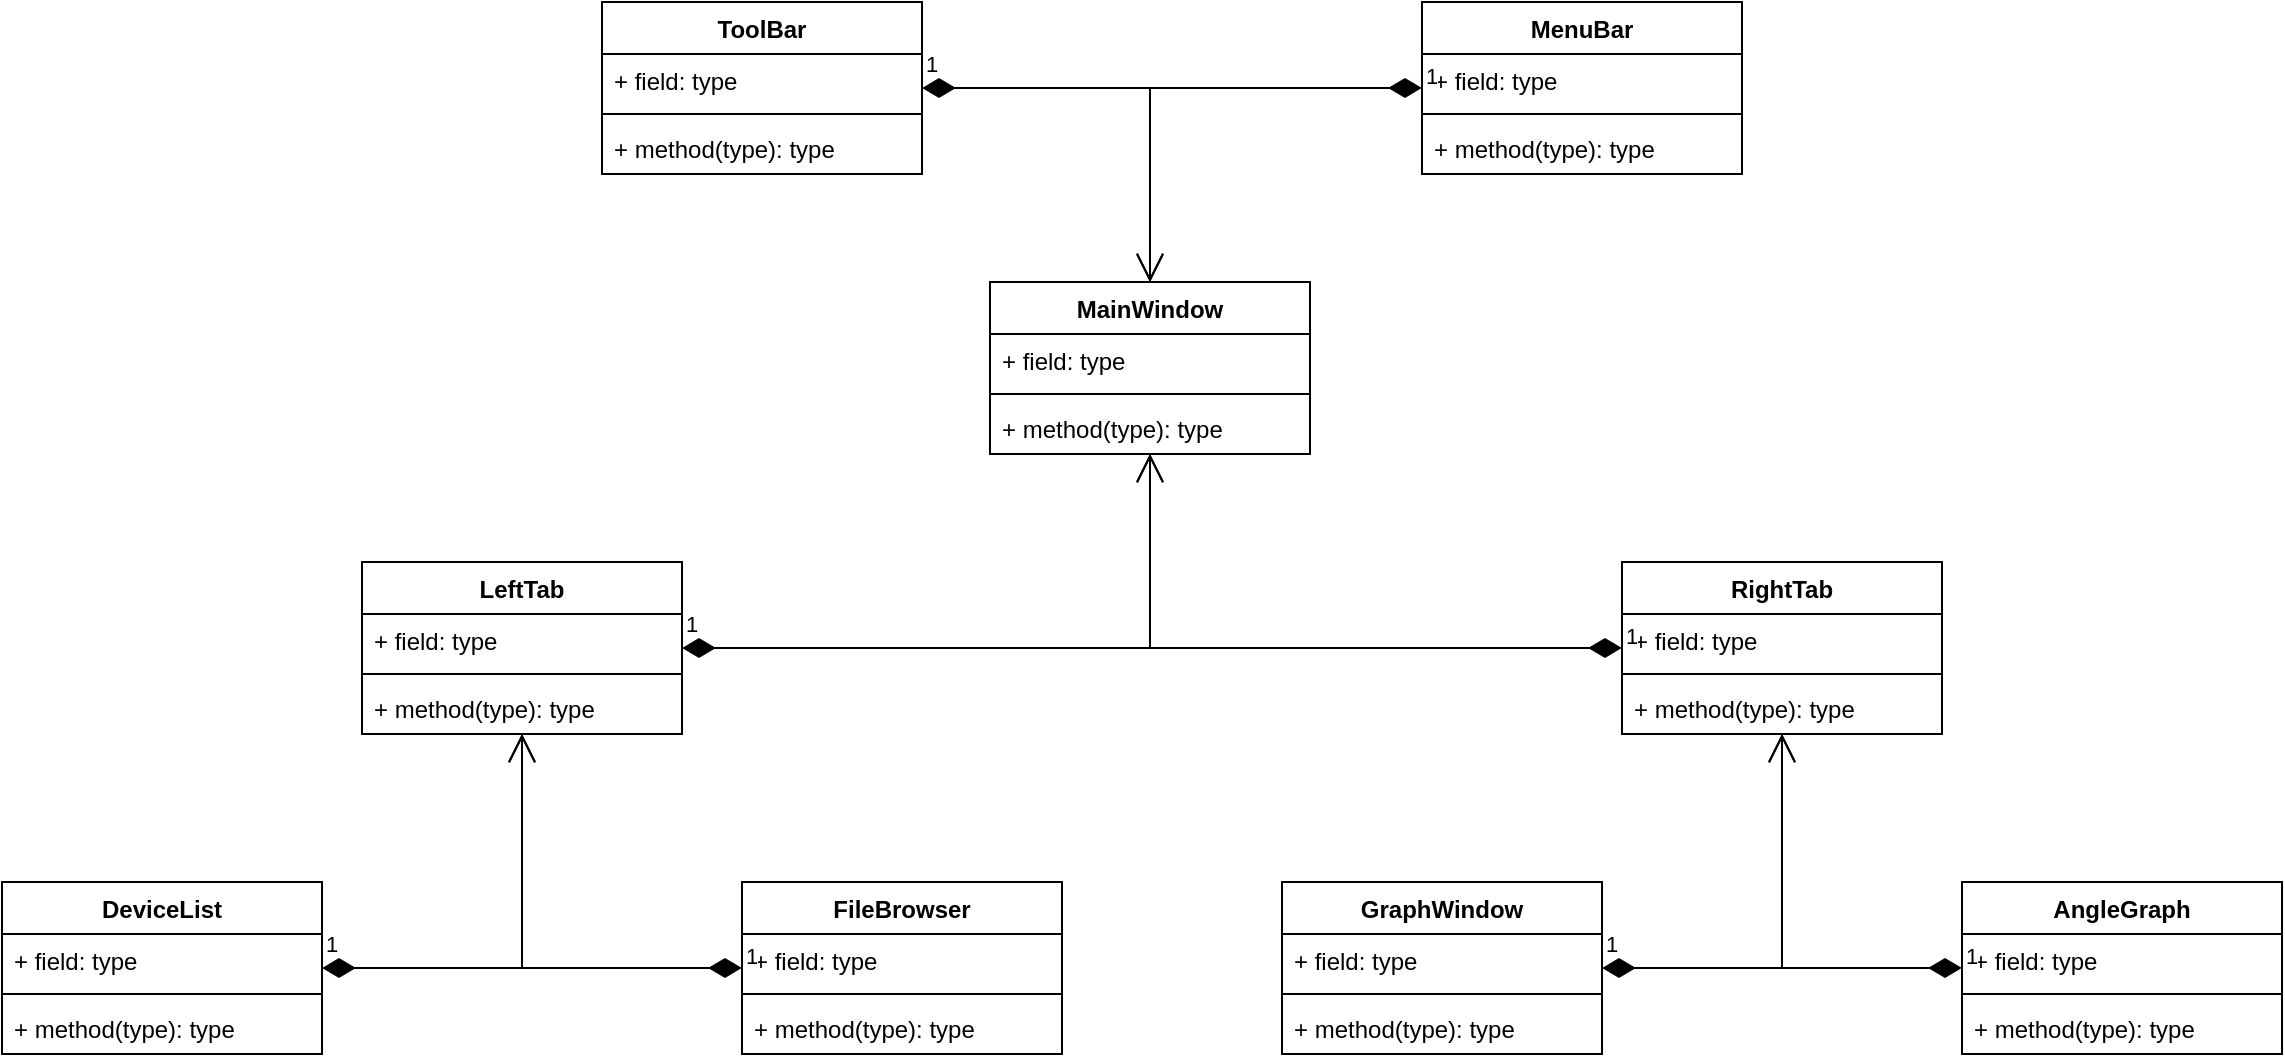 <mxfile version="20.3.0" type="github">
  <diagram id="C5RBs43oDa-KdzZeNtuy" name="Page-1">
    <mxGraphModel dx="2249" dy="794" grid="1" gridSize="10" guides="1" tooltips="1" connect="1" arrows="1" fold="1" page="1" pageScale="1" pageWidth="827" pageHeight="1169" math="0" shadow="0">
      <root>
        <mxCell id="WIyWlLk6GJQsqaUBKTNV-0" />
        <mxCell id="WIyWlLk6GJQsqaUBKTNV-1" parent="WIyWlLk6GJQsqaUBKTNV-0" />
        <mxCell id="hrHsHasM8kGhDxBaZL0c-0" value="MainWindow" style="swimlane;fontStyle=1;align=center;verticalAlign=top;childLayout=stackLayout;horizontal=1;startSize=26;horizontalStack=0;resizeParent=1;resizeParentMax=0;resizeLast=0;collapsible=1;marginBottom=0;" vertex="1" parent="WIyWlLk6GJQsqaUBKTNV-1">
          <mxGeometry x="254" y="170" width="160" height="86" as="geometry" />
        </mxCell>
        <mxCell id="hrHsHasM8kGhDxBaZL0c-1" value="+ field: type" style="text;strokeColor=none;fillColor=none;align=left;verticalAlign=top;spacingLeft=4;spacingRight=4;overflow=hidden;rotatable=0;points=[[0,0.5],[1,0.5]];portConstraint=eastwest;" vertex="1" parent="hrHsHasM8kGhDxBaZL0c-0">
          <mxGeometry y="26" width="160" height="26" as="geometry" />
        </mxCell>
        <mxCell id="hrHsHasM8kGhDxBaZL0c-2" value="" style="line;strokeWidth=1;fillColor=none;align=left;verticalAlign=middle;spacingTop=-1;spacingLeft=3;spacingRight=3;rotatable=0;labelPosition=right;points=[];portConstraint=eastwest;strokeColor=inherit;" vertex="1" parent="hrHsHasM8kGhDxBaZL0c-0">
          <mxGeometry y="52" width="160" height="8" as="geometry" />
        </mxCell>
        <mxCell id="hrHsHasM8kGhDxBaZL0c-3" value="+ method(type): type" style="text;strokeColor=none;fillColor=none;align=left;verticalAlign=top;spacingLeft=4;spacingRight=4;overflow=hidden;rotatable=0;points=[[0,0.5],[1,0.5]];portConstraint=eastwest;" vertex="1" parent="hrHsHasM8kGhDxBaZL0c-0">
          <mxGeometry y="60" width="160" height="26" as="geometry" />
        </mxCell>
        <mxCell id="hrHsHasM8kGhDxBaZL0c-4" value="GraphWindow" style="swimlane;fontStyle=1;align=center;verticalAlign=top;childLayout=stackLayout;horizontal=1;startSize=26;horizontalStack=0;resizeParent=1;resizeParentMax=0;resizeLast=0;collapsible=1;marginBottom=0;" vertex="1" parent="WIyWlLk6GJQsqaUBKTNV-1">
          <mxGeometry x="400" y="470" width="160" height="86" as="geometry" />
        </mxCell>
        <mxCell id="hrHsHasM8kGhDxBaZL0c-5" value="+ field: type" style="text;strokeColor=none;fillColor=none;align=left;verticalAlign=top;spacingLeft=4;spacingRight=4;overflow=hidden;rotatable=0;points=[[0,0.5],[1,0.5]];portConstraint=eastwest;" vertex="1" parent="hrHsHasM8kGhDxBaZL0c-4">
          <mxGeometry y="26" width="160" height="26" as="geometry" />
        </mxCell>
        <mxCell id="hrHsHasM8kGhDxBaZL0c-6" value="" style="line;strokeWidth=1;fillColor=none;align=left;verticalAlign=middle;spacingTop=-1;spacingLeft=3;spacingRight=3;rotatable=0;labelPosition=right;points=[];portConstraint=eastwest;strokeColor=inherit;" vertex="1" parent="hrHsHasM8kGhDxBaZL0c-4">
          <mxGeometry y="52" width="160" height="8" as="geometry" />
        </mxCell>
        <mxCell id="hrHsHasM8kGhDxBaZL0c-7" value="+ method(type): type" style="text;strokeColor=none;fillColor=none;align=left;verticalAlign=top;spacingLeft=4;spacingRight=4;overflow=hidden;rotatable=0;points=[[0,0.5],[1,0.5]];portConstraint=eastwest;" vertex="1" parent="hrHsHasM8kGhDxBaZL0c-4">
          <mxGeometry y="60" width="160" height="26" as="geometry" />
        </mxCell>
        <mxCell id="hrHsHasM8kGhDxBaZL0c-8" value="AngleGraph" style="swimlane;fontStyle=1;align=center;verticalAlign=top;childLayout=stackLayout;horizontal=1;startSize=26;horizontalStack=0;resizeParent=1;resizeParentMax=0;resizeLast=0;collapsible=1;marginBottom=0;" vertex="1" parent="WIyWlLk6GJQsqaUBKTNV-1">
          <mxGeometry x="740" y="470" width="160" height="86" as="geometry" />
        </mxCell>
        <mxCell id="hrHsHasM8kGhDxBaZL0c-9" value="+ field: type" style="text;strokeColor=none;fillColor=none;align=left;verticalAlign=top;spacingLeft=4;spacingRight=4;overflow=hidden;rotatable=0;points=[[0,0.5],[1,0.5]];portConstraint=eastwest;" vertex="1" parent="hrHsHasM8kGhDxBaZL0c-8">
          <mxGeometry y="26" width="160" height="26" as="geometry" />
        </mxCell>
        <mxCell id="hrHsHasM8kGhDxBaZL0c-10" value="" style="line;strokeWidth=1;fillColor=none;align=left;verticalAlign=middle;spacingTop=-1;spacingLeft=3;spacingRight=3;rotatable=0;labelPosition=right;points=[];portConstraint=eastwest;strokeColor=inherit;" vertex="1" parent="hrHsHasM8kGhDxBaZL0c-8">
          <mxGeometry y="52" width="160" height="8" as="geometry" />
        </mxCell>
        <mxCell id="hrHsHasM8kGhDxBaZL0c-11" value="+ method(type): type" style="text;strokeColor=none;fillColor=none;align=left;verticalAlign=top;spacingLeft=4;spacingRight=4;overflow=hidden;rotatable=0;points=[[0,0.5],[1,0.5]];portConstraint=eastwest;" vertex="1" parent="hrHsHasM8kGhDxBaZL0c-8">
          <mxGeometry y="60" width="160" height="26" as="geometry" />
        </mxCell>
        <mxCell id="hrHsHasM8kGhDxBaZL0c-12" value="ToolBar" style="swimlane;fontStyle=1;align=center;verticalAlign=top;childLayout=stackLayout;horizontal=1;startSize=26;horizontalStack=0;resizeParent=1;resizeParentMax=0;resizeLast=0;collapsible=1;marginBottom=0;" vertex="1" parent="WIyWlLk6GJQsqaUBKTNV-1">
          <mxGeometry x="60" y="30" width="160" height="86" as="geometry" />
        </mxCell>
        <mxCell id="hrHsHasM8kGhDxBaZL0c-13" value="+ field: type" style="text;strokeColor=none;fillColor=none;align=left;verticalAlign=top;spacingLeft=4;spacingRight=4;overflow=hidden;rotatable=0;points=[[0,0.5],[1,0.5]];portConstraint=eastwest;" vertex="1" parent="hrHsHasM8kGhDxBaZL0c-12">
          <mxGeometry y="26" width="160" height="26" as="geometry" />
        </mxCell>
        <mxCell id="hrHsHasM8kGhDxBaZL0c-14" value="" style="line;strokeWidth=1;fillColor=none;align=left;verticalAlign=middle;spacingTop=-1;spacingLeft=3;spacingRight=3;rotatable=0;labelPosition=right;points=[];portConstraint=eastwest;strokeColor=inherit;" vertex="1" parent="hrHsHasM8kGhDxBaZL0c-12">
          <mxGeometry y="52" width="160" height="8" as="geometry" />
        </mxCell>
        <mxCell id="hrHsHasM8kGhDxBaZL0c-15" value="+ method(type): type" style="text;strokeColor=none;fillColor=none;align=left;verticalAlign=top;spacingLeft=4;spacingRight=4;overflow=hidden;rotatable=0;points=[[0,0.5],[1,0.5]];portConstraint=eastwest;" vertex="1" parent="hrHsHasM8kGhDxBaZL0c-12">
          <mxGeometry y="60" width="160" height="26" as="geometry" />
        </mxCell>
        <mxCell id="hrHsHasM8kGhDxBaZL0c-16" value="MenuBar" style="swimlane;fontStyle=1;align=center;verticalAlign=top;childLayout=stackLayout;horizontal=1;startSize=26;horizontalStack=0;resizeParent=1;resizeParentMax=0;resizeLast=0;collapsible=1;marginBottom=0;" vertex="1" parent="WIyWlLk6GJQsqaUBKTNV-1">
          <mxGeometry x="470" y="30" width="160" height="86" as="geometry" />
        </mxCell>
        <mxCell id="hrHsHasM8kGhDxBaZL0c-17" value="+ field: type" style="text;strokeColor=none;fillColor=none;align=left;verticalAlign=top;spacingLeft=4;spacingRight=4;overflow=hidden;rotatable=0;points=[[0,0.5],[1,0.5]];portConstraint=eastwest;" vertex="1" parent="hrHsHasM8kGhDxBaZL0c-16">
          <mxGeometry y="26" width="160" height="26" as="geometry" />
        </mxCell>
        <mxCell id="hrHsHasM8kGhDxBaZL0c-18" value="" style="line;strokeWidth=1;fillColor=none;align=left;verticalAlign=middle;spacingTop=-1;spacingLeft=3;spacingRight=3;rotatable=0;labelPosition=right;points=[];portConstraint=eastwest;strokeColor=inherit;" vertex="1" parent="hrHsHasM8kGhDxBaZL0c-16">
          <mxGeometry y="52" width="160" height="8" as="geometry" />
        </mxCell>
        <mxCell id="hrHsHasM8kGhDxBaZL0c-19" value="+ method(type): type" style="text;strokeColor=none;fillColor=none;align=left;verticalAlign=top;spacingLeft=4;spacingRight=4;overflow=hidden;rotatable=0;points=[[0,0.5],[1,0.5]];portConstraint=eastwest;" vertex="1" parent="hrHsHasM8kGhDxBaZL0c-16">
          <mxGeometry y="60" width="160" height="26" as="geometry" />
        </mxCell>
        <mxCell id="hrHsHasM8kGhDxBaZL0c-20" value="DeviceList" style="swimlane;fontStyle=1;align=center;verticalAlign=top;childLayout=stackLayout;horizontal=1;startSize=26;horizontalStack=0;resizeParent=1;resizeParentMax=0;resizeLast=0;collapsible=1;marginBottom=0;" vertex="1" parent="WIyWlLk6GJQsqaUBKTNV-1">
          <mxGeometry x="-240" y="470" width="160" height="86" as="geometry" />
        </mxCell>
        <mxCell id="hrHsHasM8kGhDxBaZL0c-21" value="+ field: type" style="text;strokeColor=none;fillColor=none;align=left;verticalAlign=top;spacingLeft=4;spacingRight=4;overflow=hidden;rotatable=0;points=[[0,0.5],[1,0.5]];portConstraint=eastwest;" vertex="1" parent="hrHsHasM8kGhDxBaZL0c-20">
          <mxGeometry y="26" width="160" height="26" as="geometry" />
        </mxCell>
        <mxCell id="hrHsHasM8kGhDxBaZL0c-22" value="" style="line;strokeWidth=1;fillColor=none;align=left;verticalAlign=middle;spacingTop=-1;spacingLeft=3;spacingRight=3;rotatable=0;labelPosition=right;points=[];portConstraint=eastwest;strokeColor=inherit;" vertex="1" parent="hrHsHasM8kGhDxBaZL0c-20">
          <mxGeometry y="52" width="160" height="8" as="geometry" />
        </mxCell>
        <mxCell id="hrHsHasM8kGhDxBaZL0c-23" value="+ method(type): type" style="text;strokeColor=none;fillColor=none;align=left;verticalAlign=top;spacingLeft=4;spacingRight=4;overflow=hidden;rotatable=0;points=[[0,0.5],[1,0.5]];portConstraint=eastwest;" vertex="1" parent="hrHsHasM8kGhDxBaZL0c-20">
          <mxGeometry y="60" width="160" height="26" as="geometry" />
        </mxCell>
        <mxCell id="hrHsHasM8kGhDxBaZL0c-24" value="FileBrowser" style="swimlane;fontStyle=1;align=center;verticalAlign=top;childLayout=stackLayout;horizontal=1;startSize=26;horizontalStack=0;resizeParent=1;resizeParentMax=0;resizeLast=0;collapsible=1;marginBottom=0;" vertex="1" parent="WIyWlLk6GJQsqaUBKTNV-1">
          <mxGeometry x="130" y="470" width="160" height="86" as="geometry" />
        </mxCell>
        <mxCell id="hrHsHasM8kGhDxBaZL0c-25" value="+ field: type" style="text;strokeColor=none;fillColor=none;align=left;verticalAlign=top;spacingLeft=4;spacingRight=4;overflow=hidden;rotatable=0;points=[[0,0.5],[1,0.5]];portConstraint=eastwest;" vertex="1" parent="hrHsHasM8kGhDxBaZL0c-24">
          <mxGeometry y="26" width="160" height="26" as="geometry" />
        </mxCell>
        <mxCell id="hrHsHasM8kGhDxBaZL0c-26" value="" style="line;strokeWidth=1;fillColor=none;align=left;verticalAlign=middle;spacingTop=-1;spacingLeft=3;spacingRight=3;rotatable=0;labelPosition=right;points=[];portConstraint=eastwest;strokeColor=inherit;" vertex="1" parent="hrHsHasM8kGhDxBaZL0c-24">
          <mxGeometry y="52" width="160" height="8" as="geometry" />
        </mxCell>
        <mxCell id="hrHsHasM8kGhDxBaZL0c-27" value="+ method(type): type" style="text;strokeColor=none;fillColor=none;align=left;verticalAlign=top;spacingLeft=4;spacingRight=4;overflow=hidden;rotatable=0;points=[[0,0.5],[1,0.5]];portConstraint=eastwest;" vertex="1" parent="hrHsHasM8kGhDxBaZL0c-24">
          <mxGeometry y="60" width="160" height="26" as="geometry" />
        </mxCell>
        <mxCell id="hrHsHasM8kGhDxBaZL0c-28" value="RightTab" style="swimlane;fontStyle=1;align=center;verticalAlign=top;childLayout=stackLayout;horizontal=1;startSize=26;horizontalStack=0;resizeParent=1;resizeParentMax=0;resizeLast=0;collapsible=1;marginBottom=0;" vertex="1" parent="WIyWlLk6GJQsqaUBKTNV-1">
          <mxGeometry x="570" y="310" width="160" height="86" as="geometry" />
        </mxCell>
        <mxCell id="hrHsHasM8kGhDxBaZL0c-29" value="+ field: type" style="text;strokeColor=none;fillColor=none;align=left;verticalAlign=top;spacingLeft=4;spacingRight=4;overflow=hidden;rotatable=0;points=[[0,0.5],[1,0.5]];portConstraint=eastwest;" vertex="1" parent="hrHsHasM8kGhDxBaZL0c-28">
          <mxGeometry y="26" width="160" height="26" as="geometry" />
        </mxCell>
        <mxCell id="hrHsHasM8kGhDxBaZL0c-30" value="" style="line;strokeWidth=1;fillColor=none;align=left;verticalAlign=middle;spacingTop=-1;spacingLeft=3;spacingRight=3;rotatable=0;labelPosition=right;points=[];portConstraint=eastwest;strokeColor=inherit;" vertex="1" parent="hrHsHasM8kGhDxBaZL0c-28">
          <mxGeometry y="52" width="160" height="8" as="geometry" />
        </mxCell>
        <mxCell id="hrHsHasM8kGhDxBaZL0c-31" value="+ method(type): type" style="text;strokeColor=none;fillColor=none;align=left;verticalAlign=top;spacingLeft=4;spacingRight=4;overflow=hidden;rotatable=0;points=[[0,0.5],[1,0.5]];portConstraint=eastwest;" vertex="1" parent="hrHsHasM8kGhDxBaZL0c-28">
          <mxGeometry y="60" width="160" height="26" as="geometry" />
        </mxCell>
        <mxCell id="hrHsHasM8kGhDxBaZL0c-33" value="LeftTab" style="swimlane;fontStyle=1;align=center;verticalAlign=top;childLayout=stackLayout;horizontal=1;startSize=26;horizontalStack=0;resizeParent=1;resizeParentMax=0;resizeLast=0;collapsible=1;marginBottom=0;" vertex="1" parent="WIyWlLk6GJQsqaUBKTNV-1">
          <mxGeometry x="-60" y="310" width="160" height="86" as="geometry" />
        </mxCell>
        <mxCell id="hrHsHasM8kGhDxBaZL0c-34" value="+ field: type" style="text;strokeColor=none;fillColor=none;align=left;verticalAlign=top;spacingLeft=4;spacingRight=4;overflow=hidden;rotatable=0;points=[[0,0.5],[1,0.5]];portConstraint=eastwest;" vertex="1" parent="hrHsHasM8kGhDxBaZL0c-33">
          <mxGeometry y="26" width="160" height="26" as="geometry" />
        </mxCell>
        <mxCell id="hrHsHasM8kGhDxBaZL0c-35" value="" style="line;strokeWidth=1;fillColor=none;align=left;verticalAlign=middle;spacingTop=-1;spacingLeft=3;spacingRight=3;rotatable=0;labelPosition=right;points=[];portConstraint=eastwest;strokeColor=inherit;" vertex="1" parent="hrHsHasM8kGhDxBaZL0c-33">
          <mxGeometry y="52" width="160" height="8" as="geometry" />
        </mxCell>
        <mxCell id="hrHsHasM8kGhDxBaZL0c-36" value="+ method(type): type" style="text;strokeColor=none;fillColor=none;align=left;verticalAlign=top;spacingLeft=4;spacingRight=4;overflow=hidden;rotatable=0;points=[[0,0.5],[1,0.5]];portConstraint=eastwest;" vertex="1" parent="hrHsHasM8kGhDxBaZL0c-33">
          <mxGeometry y="60" width="160" height="26" as="geometry" />
        </mxCell>
        <mxCell id="hrHsHasM8kGhDxBaZL0c-39" value="1" style="endArrow=open;html=1;endSize=12;startArrow=diamondThin;startSize=14;startFill=1;edgeStyle=orthogonalEdgeStyle;align=left;verticalAlign=bottom;rounded=0;" edge="1" parent="WIyWlLk6GJQsqaUBKTNV-1" source="hrHsHasM8kGhDxBaZL0c-33" target="hrHsHasM8kGhDxBaZL0c-0">
          <mxGeometry x="-1" y="3" relative="1" as="geometry">
            <mxPoint x="210" y="348.5" as="sourcePoint" />
            <mxPoint x="370" y="348.5" as="targetPoint" />
            <Array as="points" />
          </mxGeometry>
        </mxCell>
        <mxCell id="hrHsHasM8kGhDxBaZL0c-40" value="1" style="endArrow=open;html=1;endSize=12;startArrow=diamondThin;startSize=14;startFill=1;edgeStyle=orthogonalEdgeStyle;align=left;verticalAlign=bottom;rounded=0;" edge="1" parent="WIyWlLk6GJQsqaUBKTNV-1" source="hrHsHasM8kGhDxBaZL0c-28" target="hrHsHasM8kGhDxBaZL0c-0">
          <mxGeometry x="-1" y="3" relative="1" as="geometry">
            <mxPoint x="220" y="400" as="sourcePoint" />
            <mxPoint x="380" y="400" as="targetPoint" />
          </mxGeometry>
        </mxCell>
        <mxCell id="hrHsHasM8kGhDxBaZL0c-41" value="1" style="endArrow=open;html=1;endSize=12;startArrow=diamondThin;startSize=14;startFill=1;edgeStyle=orthogonalEdgeStyle;align=left;verticalAlign=bottom;rounded=0;" edge="1" parent="WIyWlLk6GJQsqaUBKTNV-1" source="hrHsHasM8kGhDxBaZL0c-4" target="hrHsHasM8kGhDxBaZL0c-28">
          <mxGeometry x="-1" y="3" relative="1" as="geometry">
            <mxPoint x="560" y="520" as="sourcePoint" />
            <mxPoint x="720" y="520" as="targetPoint" />
          </mxGeometry>
        </mxCell>
        <mxCell id="hrHsHasM8kGhDxBaZL0c-42" value="1" style="endArrow=open;html=1;endSize=12;startArrow=diamondThin;startSize=14;startFill=1;edgeStyle=orthogonalEdgeStyle;align=left;verticalAlign=bottom;rounded=0;" edge="1" parent="WIyWlLk6GJQsqaUBKTNV-1" source="hrHsHasM8kGhDxBaZL0c-8" target="hrHsHasM8kGhDxBaZL0c-28">
          <mxGeometry x="-1" y="3" relative="1" as="geometry">
            <mxPoint x="660" y="570" as="sourcePoint" />
            <mxPoint x="820" y="570" as="targetPoint" />
          </mxGeometry>
        </mxCell>
        <mxCell id="hrHsHasM8kGhDxBaZL0c-43" value="1" style="endArrow=open;html=1;endSize=12;startArrow=diamondThin;startSize=14;startFill=1;edgeStyle=orthogonalEdgeStyle;align=left;verticalAlign=bottom;rounded=0;" edge="1" parent="WIyWlLk6GJQsqaUBKTNV-1" source="hrHsHasM8kGhDxBaZL0c-20" target="hrHsHasM8kGhDxBaZL0c-33">
          <mxGeometry x="-1" y="3" relative="1" as="geometry">
            <mxPoint x="-80" y="630" as="sourcePoint" />
            <mxPoint x="80" y="630" as="targetPoint" />
          </mxGeometry>
        </mxCell>
        <mxCell id="hrHsHasM8kGhDxBaZL0c-44" value="1" style="endArrow=open;html=1;endSize=12;startArrow=diamondThin;startSize=14;startFill=1;edgeStyle=orthogonalEdgeStyle;align=left;verticalAlign=bottom;rounded=0;" edge="1" parent="WIyWlLk6GJQsqaUBKTNV-1" source="hrHsHasM8kGhDxBaZL0c-24" target="hrHsHasM8kGhDxBaZL0c-33">
          <mxGeometry x="-1" y="3" relative="1" as="geometry">
            <mxPoint x="-50" y="540" as="sourcePoint" />
            <mxPoint x="110" y="540" as="targetPoint" />
          </mxGeometry>
        </mxCell>
        <mxCell id="hrHsHasM8kGhDxBaZL0c-45" value="1" style="endArrow=open;html=1;endSize=12;startArrow=diamondThin;startSize=14;startFill=1;edgeStyle=orthogonalEdgeStyle;align=left;verticalAlign=bottom;rounded=0;" edge="1" parent="WIyWlLk6GJQsqaUBKTNV-1" source="hrHsHasM8kGhDxBaZL0c-12" target="hrHsHasM8kGhDxBaZL0c-0">
          <mxGeometry x="-1" y="3" relative="1" as="geometry">
            <mxPoint x="260" y="80" as="sourcePoint" />
            <mxPoint x="420" y="80" as="targetPoint" />
          </mxGeometry>
        </mxCell>
        <mxCell id="hrHsHasM8kGhDxBaZL0c-46" value="1" style="endArrow=open;html=1;endSize=12;startArrow=diamondThin;startSize=14;startFill=1;edgeStyle=orthogonalEdgeStyle;align=left;verticalAlign=bottom;rounded=0;" edge="1" parent="WIyWlLk6GJQsqaUBKTNV-1" source="hrHsHasM8kGhDxBaZL0c-16" target="hrHsHasM8kGhDxBaZL0c-0">
          <mxGeometry x="-1" y="3" relative="1" as="geometry">
            <mxPoint x="330" y="30" as="sourcePoint" />
            <mxPoint x="490" y="30" as="targetPoint" />
          </mxGeometry>
        </mxCell>
      </root>
    </mxGraphModel>
  </diagram>
</mxfile>
